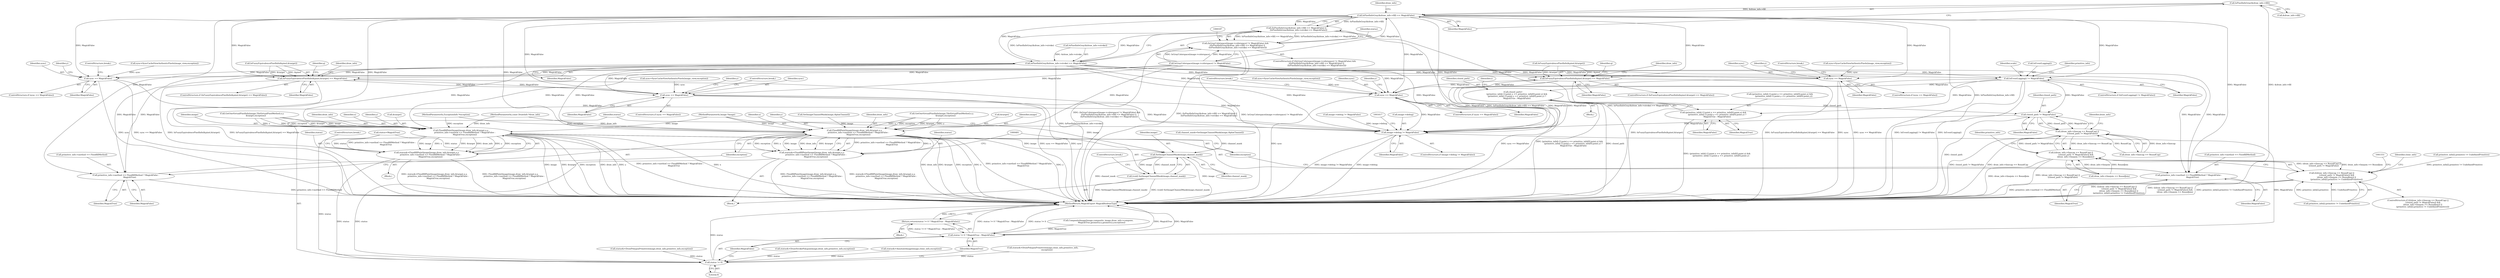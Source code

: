 digraph "0_ImageMagick_726812fa2fa7ce16bcf58f6e115f65427a1c0950_2@pointer" {
"1000173" [label="(Call,IsPixelInfoGray(&draw_info->fill))"];
"1000172" [label="(Call,IsPixelInfoGray(&draw_info->fill) == MagickFalse)"];
"1000171" [label="(Call,(IsPixelInfoGray(&draw_info->fill) == MagickFalse) ||\n       (IsPixelInfoGray(&draw_info->stroke) == MagickFalse))"];
"1000164" [label="(Call,(IsGrayColorspace(image->colorspace) != MagickFalse) &&\n      ((IsPixelInfoGray(&draw_info->fill) == MagickFalse) ||\n       (IsPixelInfoGray(&draw_info->stroke) == MagickFalse)))"];
"1000179" [label="(Call,IsPixelInfoGray(&draw_info->stroke) == MagickFalse)"];
"1000360" [label="(Call,IsFuzzyEquivalencePixelInfo(&pixel,&target) == MagickFalse)"];
"1000397" [label="(Call,sync == MagickFalse)"];
"1001611" [label="(Call,image->debug != MagickFalse)"];
"1001623" [label="(Call,status != 0 ? MagickTrue : MagickFalse)"];
"1001622" [label="(Return,return(status != 0 ? MagickTrue : MagickFalse);)"];
"1000464" [label="(Call,FloodfillPaintImage(image,draw_info,&target,x,y,\n            primitive_info->method == FloodfillMethod ? MagickFalse :\n            MagickTrue,exception))"];
"1000462" [label="(Call,status&=FloodfillPaintImage(image,draw_info,&target,x,y,\n            primitive_info->method == FloodfillMethod ? MagickFalse :\n            MagickTrue,exception))"];
"1001624" [label="(Call,status != 0)"];
"1000482" [label="(Call,SetImageChannelMask(image,channel_mask))"];
"1000480" [label="(Call,(void) SetImageChannelMask(image,channel_mask))"];
"1000471" [label="(Call,primitive_info->method == FloodfillMethod ? MagickFalse :\n            MagickTrue)"];
"1000561" [label="(Call,sync == MagickFalse)"];
"1000684" [label="(Call,IsFuzzyEquivalencePixelInfo(&pixel,&target) == MagickFalse)"];
"1000719" [label="(Call,sync == MagickFalse)"];
"1000780" [label="(Call,FloodfillPaintImage(image,draw_info,&target,x,y,\n            primitive_info->method == FloodfillMethod ? MagickFalse :\n            MagickTrue,exception))"];
"1000778" [label="(Call,status&=FloodfillPaintImage(image,draw_info,&target,x,y,\n            primitive_info->method == FloodfillMethod ? MagickFalse :\n            MagickTrue,exception))"];
"1000787" [label="(Call,primitive_info->method == FloodfillMethod ? MagickFalse :\n            MagickTrue)"];
"1000874" [label="(Call,sync == MagickFalse)"];
"1001339" [label="(Call,IsEventLogging() != MagickFalse)"];
"1001476" [label="(Call,closed_path=\n            (primitive_info[i-1].point.x == primitive_info[0].point.x) &&\n            (primitive_info[i-1].point.y == primitive_info[0].point.y) ?\n            MagickTrue : MagickFalse)"];
"1001534" [label="(Call,closed_path != MagickFalse)"];
"1001528" [label="(Call,(draw_info->linecap == RoundCap) ||\n                (closed_path != MagickFalse))"];
"1001527" [label="(Call,((draw_info->linecap == RoundCap) ||\n                (closed_path != MagickFalse)) &&\n               (draw_info->linejoin == RoundJoin))"];
"1001526" [label="(Call,(((draw_info->linecap == RoundCap) ||\n                (closed_path != MagickFalse)) &&\n               (draw_info->linejoin == RoundJoin)) ||\n               (primitive_info[i].primitive != UndefinedPrimitive))"];
"1001478" [label="(Call,(primitive_info[i-1].point.x == primitive_info[0].point.x) &&\n            (primitive_info[i-1].point.y == primitive_info[0].point.y) ?\n            MagickTrue : MagickFalse)"];
"1000483" [label="(Identifier,image)"];
"1000875" [label="(Identifier,sync)"];
"1000685" [label="(Call,IsFuzzyEquivalencePixelInfo(&pixel,&target))"];
"1000693" [label="(Identifier,q)"];
"1000397" [label="(Call,sync == MagickFalse)"];
"1000172" [label="(Call,IsPixelInfoGray(&draw_info->fill) == MagickFalse)"];
"1000484" [label="(Identifier,channel_mask)"];
"1000478" [label="(Identifier,MagickTrue)"];
"1001598" [label="(Call,status&=DrawPolygonPrimitive(image,draw_info,primitive_info,exception))"];
"1000781" [label="(Identifier,image)"];
"1000192" [label="(Call,status=MagickTrue)"];
"1001629" [label="(MethodReturn,MagickExport MagickBooleanType)"];
"1001615" [label="(Identifier,MagickFalse)"];
"1000171" [label="(Call,(IsPixelInfoGray(&draw_info->fill) == MagickFalse) ||\n       (IsPixelInfoGray(&draw_info->stroke) == MagickFalse))"];
"1000193" [label="(Identifier,status)"];
"1000174" [label="(Call,&draw_info->fill)"];
"1000470" [label="(Identifier,y)"];
"1000477" [label="(Identifier,MagickFalse)"];
"1000795" [label="(Identifier,exception)"];
"1001539" [label="(Identifier,draw_info)"];
"1000164" [label="(Call,(IsGrayColorspace(image->colorspace) != MagickFalse) &&\n      ((IsPixelInfoGray(&draw_info->fill) == MagickFalse) ||\n       (IsPixelInfoGray(&draw_info->stroke) == MagickFalse)))"];
"1000163" [label="(ControlStructure,if ((IsGrayColorspace(image->colorspace) != MagickFalse) &&\n      ((IsPixelInfoGray(&draw_info->fill) == MagickFalse) ||\n       (IsPixelInfoGray(&draw_info->stroke) == MagickFalse))))"];
"1001525" [label="(ControlStructure,if ((((draw_info->linecap == RoundCap) ||\n                (closed_path != MagickFalse)) &&\n               (draw_info->linejoin == RoundJoin)) ||\n               (primitive_info[i].primitive != UndefinedPrimitive)))"];
"1001611" [label="(Call,image->debug != MagickFalse)"];
"1000726" [label="(Block,)"];
"1000817" [label="(Identifier,y)"];
"1001345" [label="(Identifier,scale)"];
"1001526" [label="(Call,(((draw_info->linecap == RoundCap) ||\n                (closed_path != MagickFalse)) &&\n               (draw_info->linejoin == RoundJoin)) ||\n               (primitive_info[i].primitive != UndefinedPrimitive))"];
"1000319" [label="(Identifier,y)"];
"1000105" [label="(MethodParameterIn,const DrawInfo *draw_info)"];
"1000463" [label="(Identifier,status)"];
"1000561" [label="(Call,sync == MagickFalse)"];
"1000730" [label="(Call,GetOneVirtualPixelInfo(image,TileVirtualPixelMethod,x,y,\n            &target,exception))"];
"1001627" [label="(Identifier,MagickTrue)"];
"1000877" [label="(ControlStructure,break;)"];
"1001624" [label="(Call,status != 0)"];
"1000472" [label="(Call,primitive_info->method == FloodfillMethod)"];
"1000684" [label="(Call,IsFuzzyEquivalencePixelInfo(&pixel,&target) == MagickFalse)"];
"1001612" [label="(Call,image->debug)"];
"1000787" [label="(Call,primitive_info->method == FloodfillMethod ? MagickFalse :\n            MagickTrue)"];
"1000560" [label="(ControlStructure,if (sync == MagickFalse))"];
"1000690" [label="(Identifier,MagickFalse)"];
"1000876" [label="(Identifier,MagickFalse)"];
"1000462" [label="(Call,status&=FloodfillPaintImage(image,draw_info,&target,x,y,\n            primitive_info->method == FloodfillMethod ? MagickFalse :\n            MagickTrue,exception))"];
"1000480" [label="(Call,(void) SetImageChannelMask(image,channel_mask))"];
"1000562" [label="(Identifier,sync)"];
"1001535" [label="(Identifier,closed_path)"];
"1001478" [label="(Call,(primitive_info[i-1].point.x == primitive_info[0].point.x) &&\n            (primitive_info[i-1].point.y == primitive_info[0].point.y) ?\n            MagickTrue : MagickFalse)"];
"1000465" [label="(Identifier,image)"];
"1000698" [label="(Identifier,draw_info)"];
"1001479" [label="(Call,(primitive_info[i-1].point.x == primitive_info[0].point.x) &&\n            (primitive_info[i-1].point.y == primitive_info[0].point.y))"];
"1000185" [label="(Identifier,MagickFalse)"];
"1000502" [label="(Identifier,y)"];
"1000722" [label="(ControlStructure,break;)"];
"1000713" [label="(Call,sync=SyncCacheViewAuthenticPixels(image_view,exception))"];
"1000683" [label="(ControlStructure,if (IsFuzzyEquivalencePixelInfo(&pixel,&target) == MagickFalse))"];
"1000108" [label="(Block,)"];
"1001559" [label="(Identifier,clone_info)"];
"1000400" [label="(ControlStructure,break;)"];
"1000482" [label="(Call,SetImageChannelMask(image,channel_mask))"];
"1001625" [label="(Identifier,status)"];
"1000564" [label="(ControlStructure,break;)"];
"1001626" [label="(Literal,0)"];
"1000360" [label="(Call,IsFuzzyEquivalencePixelInfo(&pixel,&target) == MagickFalse)"];
"1000464" [label="(Call,FloodfillPaintImage(image,draw_info,&target,x,y,\n            primitive_info->method == FloodfillMethod ? MagickFalse :\n            MagickTrue,exception))"];
"1000469" [label="(Identifier,x)"];
"1000479" [label="(Identifier,exception)"];
"1000459" [label="(Call,SetImageChannelMask(image,AlphaChannel))"];
"1000466" [label="(Identifier,draw_info)"];
"1001467" [label="(Call,primitive_info[i].primitive != UndefinedPrimitive)"];
"1001622" [label="(Return,return(status != 0 ? MagickTrue : MagickFalse);)"];
"1000399" [label="(Identifier,MagickFalse)"];
"1001339" [label="(Call,IsEventLogging() != MagickFalse)"];
"1000788" [label="(Call,primitive_info->method == FloodfillMethod)"];
"1000868" [label="(Call,sync=SyncCacheViewAuthenticPixels(image_view,exception))"];
"1000719" [label="(Call,sync == MagickFalse)"];
"1001340" [label="(Call,IsEventLogging())"];
"1000782" [label="(Identifier,draw_info)"];
"1000183" [label="(Identifier,draw_info)"];
"1000485" [label="(ControlStructure,break;)"];
"1001590" [label="(Call,status&=DrawStrokePolygon(image,draw_info,primitive_info,exception))"];
"1000409" [label="(Call,GetOneVirtualPixelInfo(image,TileVirtualPixelMethod,x,y,\n            &target,exception))"];
"1000785" [label="(Identifier,x)"];
"1001545" [label="(Identifier,primitive_info)"];
"1001542" [label="(Call,primitive_info[i].primitive != UndefinedPrimitive)"];
"1001338" [label="(ControlStructure,if (IsEventLogging() != MagickFalse))"];
"1000359" [label="(ControlStructure,if (IsFuzzyEquivalencePixelInfo(&pixel,&target) == MagickFalse))"];
"1000178" [label="(Identifier,MagickFalse)"];
"1000107" [label="(MethodParameterIn,ExceptionInfo *exception)"];
"1000721" [label="(Identifier,MagickFalse)"];
"1000786" [label="(Identifier,y)"];
"1000796" [label="(ControlStructure,break;)"];
"1001537" [label="(Call,draw_info->linejoin == RoundJoin)"];
"1001515" [label="(Identifier,MagickFalse)"];
"1001174" [label="(Call,CompositeImage(image,composite_image,draw_info->compose,\n          MagickTrue,geometry.x,geometry.y,exception))"];
"1000104" [label="(MethodParameterIn,Image *image)"];
"1001514" [label="(Identifier,MagickTrue)"];
"1000457" [label="(Call,channel_mask=SetImageChannelMask(image,AlphaChannel))"];
"1000467" [label="(Call,&target)"];
"1001322" [label="(Call,status&=AnnotateImage(image,clone_info,exception))"];
"1001628" [label="(Identifier,MagickFalse)"];
"1000793" [label="(Identifier,MagickFalse)"];
"1000718" [label="(ControlStructure,if (sync == MagickFalse))"];
"1000563" [label="(Identifier,MagickFalse)"];
"1000720" [label="(Identifier,sync)"];
"1000404" [label="(Block,)"];
"1000783" [label="(Call,&target)"];
"1000778" [label="(Call,status&=FloodfillPaintImage(image,draw_info,&target,x,y,\n            primitive_info->method == FloodfillMethod ? MagickFalse :\n            MagickTrue,exception))"];
"1000369" [label="(Identifier,q)"];
"1000179" [label="(Call,IsPixelInfoGray(&draw_info->stroke) == MagickFalse)"];
"1000366" [label="(Identifier,MagickFalse)"];
"1001407" [label="(Call,status&=DrawPolygonPrimitive(image,clone_info,primitive_info,\n             exception))"];
"1001477" [label="(Identifier,closed_path)"];
"1001528" [label="(Call,(draw_info->linecap == RoundCap) ||\n                (closed_path != MagickFalse))"];
"1000555" [label="(Call,sync=SyncCacheViewAuthenticPixels(image_view,exception))"];
"1000794" [label="(Identifier,MagickTrue)"];
"1001461" [label="(Block,)"];
"1001610" [label="(ControlStructure,if (image->debug != MagickFalse))"];
"1000779" [label="(Identifier,status)"];
"1000471" [label="(Call,primitive_info->method == FloodfillMethod ? MagickFalse :\n            MagickTrue)"];
"1000873" [label="(ControlStructure,if (sync == MagickFalse))"];
"1001476" [label="(Call,closed_path=\n            (primitive_info[i-1].point.x == primitive_info[0].point.x) &&\n            (primitive_info[i-1].point.y == primitive_info[0].point.y) ?\n            MagickTrue : MagickFalse)"];
"1000780" [label="(Call,FloodfillPaintImage(image,draw_info,&target,x,y,\n            primitive_info->method == FloodfillMethod ? MagickFalse :\n            MagickTrue,exception))"];
"1000874" [label="(Call,sync == MagickFalse)"];
"1001341" [label="(Identifier,MagickFalse)"];
"1001527" [label="(Call,((draw_info->linecap == RoundCap) ||\n                (closed_path != MagickFalse)) &&\n               (draw_info->linejoin == RoundJoin))"];
"1001517" [label="(Identifier,i)"];
"1000173" [label="(Call,IsPixelInfoGray(&draw_info->fill))"];
"1000643" [label="(Identifier,y)"];
"1000165" [label="(Call,IsGrayColorspace(image->colorspace) != MagickFalse)"];
"1000398" [label="(Identifier,sync)"];
"1001536" [label="(Identifier,MagickFalse)"];
"1000391" [label="(Call,sync=SyncCacheViewAuthenticPixels(image_view,exception))"];
"1001623" [label="(Call,status != 0 ? MagickTrue : MagickFalse)"];
"1001343" [label="(Identifier,primitive_info)"];
"1001534" [label="(Call,closed_path != MagickFalse)"];
"1001529" [label="(Call,draw_info->linecap == RoundCap)"];
"1000374" [label="(Identifier,draw_info)"];
"1000180" [label="(Call,IsPixelInfoGray(&draw_info->stroke))"];
"1000361" [label="(Call,IsFuzzyEquivalencePixelInfo(&pixel,&target))"];
"1000115" [label="(Call,image->debug != MagickFalse)"];
"1000396" [label="(ControlStructure,if (sync == MagickFalse))"];
"1000173" -> "1000172"  [label="AST: "];
"1000173" -> "1000174"  [label="CFG: "];
"1000174" -> "1000173"  [label="AST: "];
"1000178" -> "1000173"  [label="CFG: "];
"1000173" -> "1001629"  [label="DDG: &draw_info->fill"];
"1000173" -> "1000172"  [label="DDG: &draw_info->fill"];
"1000172" -> "1000171"  [label="AST: "];
"1000172" -> "1000178"  [label="CFG: "];
"1000178" -> "1000172"  [label="AST: "];
"1000183" -> "1000172"  [label="CFG: "];
"1000171" -> "1000172"  [label="CFG: "];
"1000172" -> "1001629"  [label="DDG: IsPixelInfoGray(&draw_info->fill)"];
"1000172" -> "1000171"  [label="DDG: IsPixelInfoGray(&draw_info->fill)"];
"1000172" -> "1000171"  [label="DDG: MagickFalse"];
"1000165" -> "1000172"  [label="DDG: MagickFalse"];
"1000172" -> "1000179"  [label="DDG: MagickFalse"];
"1000172" -> "1000360"  [label="DDG: MagickFalse"];
"1000172" -> "1000397"  [label="DDG: MagickFalse"];
"1000172" -> "1000464"  [label="DDG: MagickFalse"];
"1000172" -> "1000471"  [label="DDG: MagickFalse"];
"1000172" -> "1000561"  [label="DDG: MagickFalse"];
"1000172" -> "1000684"  [label="DDG: MagickFalse"];
"1000172" -> "1000719"  [label="DDG: MagickFalse"];
"1000172" -> "1000780"  [label="DDG: MagickFalse"];
"1000172" -> "1000787"  [label="DDG: MagickFalse"];
"1000172" -> "1000874"  [label="DDG: MagickFalse"];
"1000172" -> "1001339"  [label="DDG: MagickFalse"];
"1000172" -> "1001611"  [label="DDG: MagickFalse"];
"1000171" -> "1000164"  [label="AST: "];
"1000171" -> "1000179"  [label="CFG: "];
"1000179" -> "1000171"  [label="AST: "];
"1000164" -> "1000171"  [label="CFG: "];
"1000171" -> "1001629"  [label="DDG: IsPixelInfoGray(&draw_info->fill) == MagickFalse"];
"1000171" -> "1001629"  [label="DDG: IsPixelInfoGray(&draw_info->stroke) == MagickFalse"];
"1000171" -> "1000164"  [label="DDG: IsPixelInfoGray(&draw_info->fill) == MagickFalse"];
"1000171" -> "1000164"  [label="DDG: IsPixelInfoGray(&draw_info->stroke) == MagickFalse"];
"1000179" -> "1000171"  [label="DDG: IsPixelInfoGray(&draw_info->stroke)"];
"1000179" -> "1000171"  [label="DDG: MagickFalse"];
"1000164" -> "1000163"  [label="AST: "];
"1000164" -> "1000165"  [label="CFG: "];
"1000165" -> "1000164"  [label="AST: "];
"1000187" -> "1000164"  [label="CFG: "];
"1000193" -> "1000164"  [label="CFG: "];
"1000164" -> "1001629"  [label="DDG: (IsGrayColorspace(image->colorspace) != MagickFalse) &&\n      ((IsPixelInfoGray(&draw_info->fill) == MagickFalse) ||\n       (IsPixelInfoGray(&draw_info->stroke) == MagickFalse))"];
"1000164" -> "1001629"  [label="DDG: (IsPixelInfoGray(&draw_info->fill) == MagickFalse) ||\n       (IsPixelInfoGray(&draw_info->stroke) == MagickFalse)"];
"1000164" -> "1001629"  [label="DDG: IsGrayColorspace(image->colorspace) != MagickFalse"];
"1000165" -> "1000164"  [label="DDG: IsGrayColorspace(image->colorspace)"];
"1000165" -> "1000164"  [label="DDG: MagickFalse"];
"1000179" -> "1000185"  [label="CFG: "];
"1000180" -> "1000179"  [label="AST: "];
"1000185" -> "1000179"  [label="AST: "];
"1000179" -> "1001629"  [label="DDG: IsPixelInfoGray(&draw_info->stroke)"];
"1000180" -> "1000179"  [label="DDG: &draw_info->stroke"];
"1000179" -> "1000360"  [label="DDG: MagickFalse"];
"1000179" -> "1000397"  [label="DDG: MagickFalse"];
"1000179" -> "1000464"  [label="DDG: MagickFalse"];
"1000179" -> "1000471"  [label="DDG: MagickFalse"];
"1000179" -> "1000561"  [label="DDG: MagickFalse"];
"1000179" -> "1000684"  [label="DDG: MagickFalse"];
"1000179" -> "1000719"  [label="DDG: MagickFalse"];
"1000179" -> "1000780"  [label="DDG: MagickFalse"];
"1000179" -> "1000787"  [label="DDG: MagickFalse"];
"1000179" -> "1000874"  [label="DDG: MagickFalse"];
"1000179" -> "1001339"  [label="DDG: MagickFalse"];
"1000179" -> "1001611"  [label="DDG: MagickFalse"];
"1000360" -> "1000359"  [label="AST: "];
"1000360" -> "1000366"  [label="CFG: "];
"1000361" -> "1000360"  [label="AST: "];
"1000366" -> "1000360"  [label="AST: "];
"1000369" -> "1000360"  [label="CFG: "];
"1000374" -> "1000360"  [label="CFG: "];
"1000360" -> "1001629"  [label="DDG: IsFuzzyEquivalencePixelInfo(&pixel,&target)"];
"1000360" -> "1001629"  [label="DDG: IsFuzzyEquivalencePixelInfo(&pixel,&target) == MagickFalse"];
"1000361" -> "1000360"  [label="DDG: &pixel"];
"1000361" -> "1000360"  [label="DDG: &target"];
"1000165" -> "1000360"  [label="DDG: MagickFalse"];
"1000397" -> "1000360"  [label="DDG: MagickFalse"];
"1000360" -> "1000397"  [label="DDG: MagickFalse"];
"1000360" -> "1001611"  [label="DDG: MagickFalse"];
"1000397" -> "1000396"  [label="AST: "];
"1000397" -> "1000399"  [label="CFG: "];
"1000398" -> "1000397"  [label="AST: "];
"1000399" -> "1000397"  [label="AST: "];
"1000400" -> "1000397"  [label="CFG: "];
"1000319" -> "1000397"  [label="CFG: "];
"1000397" -> "1001629"  [label="DDG: sync == MagickFalse"];
"1000397" -> "1001629"  [label="DDG: sync"];
"1000391" -> "1000397"  [label="DDG: sync"];
"1000165" -> "1000397"  [label="DDG: MagickFalse"];
"1000397" -> "1001611"  [label="DDG: MagickFalse"];
"1001611" -> "1001610"  [label="AST: "];
"1001611" -> "1001615"  [label="CFG: "];
"1001612" -> "1001611"  [label="AST: "];
"1001615" -> "1001611"  [label="AST: "];
"1001617" -> "1001611"  [label="CFG: "];
"1001625" -> "1001611"  [label="CFG: "];
"1001611" -> "1001629"  [label="DDG: image->debug"];
"1001611" -> "1001629"  [label="DDG: image->debug != MagickFalse"];
"1000115" -> "1001611"  [label="DDG: image->debug"];
"1000561" -> "1001611"  [label="DDG: MagickFalse"];
"1001339" -> "1001611"  [label="DDG: MagickFalse"];
"1001534" -> "1001611"  [label="DDG: MagickFalse"];
"1000719" -> "1001611"  [label="DDG: MagickFalse"];
"1000874" -> "1001611"  [label="DDG: MagickFalse"];
"1000165" -> "1001611"  [label="DDG: MagickFalse"];
"1000684" -> "1001611"  [label="DDG: MagickFalse"];
"1001611" -> "1001623"  [label="DDG: MagickFalse"];
"1001623" -> "1001622"  [label="AST: "];
"1001623" -> "1001627"  [label="CFG: "];
"1001623" -> "1001628"  [label="CFG: "];
"1001624" -> "1001623"  [label="AST: "];
"1001627" -> "1001623"  [label="AST: "];
"1001628" -> "1001623"  [label="AST: "];
"1001622" -> "1001623"  [label="CFG: "];
"1001623" -> "1001629"  [label="DDG: status != 0 ? MagickTrue : MagickFalse"];
"1001623" -> "1001629"  [label="DDG: status != 0"];
"1001623" -> "1001629"  [label="DDG: MagickTrue"];
"1001623" -> "1001629"  [label="DDG: MagickFalse"];
"1001623" -> "1001622"  [label="DDG: status != 0 ? MagickTrue : MagickFalse"];
"1001174" -> "1001623"  [label="DDG: MagickTrue"];
"1001622" -> "1000108"  [label="AST: "];
"1001629" -> "1001622"  [label="CFG: "];
"1001622" -> "1001629"  [label="DDG: <RET>"];
"1000464" -> "1000462"  [label="AST: "];
"1000464" -> "1000479"  [label="CFG: "];
"1000465" -> "1000464"  [label="AST: "];
"1000466" -> "1000464"  [label="AST: "];
"1000467" -> "1000464"  [label="AST: "];
"1000469" -> "1000464"  [label="AST: "];
"1000470" -> "1000464"  [label="AST: "];
"1000471" -> "1000464"  [label="AST: "];
"1000479" -> "1000464"  [label="AST: "];
"1000462" -> "1000464"  [label="CFG: "];
"1000464" -> "1001629"  [label="DDG: &target"];
"1000464" -> "1001629"  [label="DDG: exception"];
"1000464" -> "1001629"  [label="DDG: x"];
"1000464" -> "1001629"  [label="DDG: primitive_info->method == FloodfillMethod ? MagickFalse :\n            MagickTrue"];
"1000464" -> "1001629"  [label="DDG: y"];
"1000464" -> "1001629"  [label="DDG: draw_info"];
"1000464" -> "1000462"  [label="DDG: primitive_info->method == FloodfillMethod ? MagickFalse :\n            MagickTrue"];
"1000464" -> "1000462"  [label="DDG: x"];
"1000464" -> "1000462"  [label="DDG: exception"];
"1000464" -> "1000462"  [label="DDG: y"];
"1000464" -> "1000462"  [label="DDG: image"];
"1000464" -> "1000462"  [label="DDG: draw_info"];
"1000464" -> "1000462"  [label="DDG: &target"];
"1000459" -> "1000464"  [label="DDG: image"];
"1000104" -> "1000464"  [label="DDG: image"];
"1000105" -> "1000464"  [label="DDG: draw_info"];
"1000409" -> "1000464"  [label="DDG: &target"];
"1000409" -> "1000464"  [label="DDG: x"];
"1000409" -> "1000464"  [label="DDG: y"];
"1000409" -> "1000464"  [label="DDG: exception"];
"1000165" -> "1000464"  [label="DDG: MagickFalse"];
"1000107" -> "1000464"  [label="DDG: exception"];
"1000464" -> "1000482"  [label="DDG: image"];
"1000462" -> "1000404"  [label="AST: "];
"1000463" -> "1000462"  [label="AST: "];
"1000481" -> "1000462"  [label="CFG: "];
"1000462" -> "1001629"  [label="DDG: FloodfillPaintImage(image,draw_info,&target,x,y,\n            primitive_info->method == FloodfillMethod ? MagickFalse :\n            MagickTrue,exception)"];
"1000462" -> "1001629"  [label="DDG: status&=FloodfillPaintImage(image,draw_info,&target,x,y,\n            primitive_info->method == FloodfillMethod ? MagickFalse :\n            MagickTrue,exception)"];
"1000192" -> "1000462"  [label="DDG: status"];
"1000462" -> "1001624"  [label="DDG: status"];
"1001624" -> "1001626"  [label="CFG: "];
"1001625" -> "1001624"  [label="AST: "];
"1001626" -> "1001624"  [label="AST: "];
"1001627" -> "1001624"  [label="CFG: "];
"1001628" -> "1001624"  [label="CFG: "];
"1001624" -> "1001629"  [label="DDG: status"];
"1001598" -> "1001624"  [label="DDG: status"];
"1001407" -> "1001624"  [label="DDG: status"];
"1000192" -> "1001624"  [label="DDG: status"];
"1001322" -> "1001624"  [label="DDG: status"];
"1000778" -> "1001624"  [label="DDG: status"];
"1001590" -> "1001624"  [label="DDG: status"];
"1000482" -> "1000480"  [label="AST: "];
"1000482" -> "1000484"  [label="CFG: "];
"1000483" -> "1000482"  [label="AST: "];
"1000484" -> "1000482"  [label="AST: "];
"1000480" -> "1000482"  [label="CFG: "];
"1000482" -> "1001629"  [label="DDG: image"];
"1000482" -> "1001629"  [label="DDG: channel_mask"];
"1000482" -> "1000480"  [label="DDG: image"];
"1000482" -> "1000480"  [label="DDG: channel_mask"];
"1000104" -> "1000482"  [label="DDG: image"];
"1000457" -> "1000482"  [label="DDG: channel_mask"];
"1000480" -> "1000404"  [label="AST: "];
"1000481" -> "1000480"  [label="AST: "];
"1000485" -> "1000480"  [label="CFG: "];
"1000480" -> "1001629"  [label="DDG: (void) SetImageChannelMask(image,channel_mask)"];
"1000480" -> "1001629"  [label="DDG: SetImageChannelMask(image,channel_mask)"];
"1000471" -> "1000477"  [label="CFG: "];
"1000471" -> "1000478"  [label="CFG: "];
"1000472" -> "1000471"  [label="AST: "];
"1000477" -> "1000471"  [label="AST: "];
"1000478" -> "1000471"  [label="AST: "];
"1000479" -> "1000471"  [label="CFG: "];
"1000471" -> "1001629"  [label="DDG: primitive_info->method == FloodfillMethod"];
"1000165" -> "1000471"  [label="DDG: MagickFalse"];
"1000561" -> "1000560"  [label="AST: "];
"1000561" -> "1000563"  [label="CFG: "];
"1000562" -> "1000561"  [label="AST: "];
"1000563" -> "1000561"  [label="AST: "];
"1000564" -> "1000561"  [label="CFG: "];
"1000502" -> "1000561"  [label="CFG: "];
"1000561" -> "1001629"  [label="DDG: sync"];
"1000561" -> "1001629"  [label="DDG: sync == MagickFalse"];
"1000555" -> "1000561"  [label="DDG: sync"];
"1000165" -> "1000561"  [label="DDG: MagickFalse"];
"1000684" -> "1000683"  [label="AST: "];
"1000684" -> "1000690"  [label="CFG: "];
"1000685" -> "1000684"  [label="AST: "];
"1000690" -> "1000684"  [label="AST: "];
"1000693" -> "1000684"  [label="CFG: "];
"1000698" -> "1000684"  [label="CFG: "];
"1000684" -> "1001629"  [label="DDG: IsFuzzyEquivalencePixelInfo(&pixel,&target) == MagickFalse"];
"1000684" -> "1001629"  [label="DDG: IsFuzzyEquivalencePixelInfo(&pixel,&target)"];
"1000685" -> "1000684"  [label="DDG: &pixel"];
"1000685" -> "1000684"  [label="DDG: &target"];
"1000719" -> "1000684"  [label="DDG: MagickFalse"];
"1000165" -> "1000684"  [label="DDG: MagickFalse"];
"1000684" -> "1000719"  [label="DDG: MagickFalse"];
"1000719" -> "1000718"  [label="AST: "];
"1000719" -> "1000721"  [label="CFG: "];
"1000720" -> "1000719"  [label="AST: "];
"1000721" -> "1000719"  [label="AST: "];
"1000722" -> "1000719"  [label="CFG: "];
"1000643" -> "1000719"  [label="CFG: "];
"1000719" -> "1001629"  [label="DDG: sync"];
"1000719" -> "1001629"  [label="DDG: sync == MagickFalse"];
"1000713" -> "1000719"  [label="DDG: sync"];
"1000165" -> "1000719"  [label="DDG: MagickFalse"];
"1000780" -> "1000778"  [label="AST: "];
"1000780" -> "1000795"  [label="CFG: "];
"1000781" -> "1000780"  [label="AST: "];
"1000782" -> "1000780"  [label="AST: "];
"1000783" -> "1000780"  [label="AST: "];
"1000785" -> "1000780"  [label="AST: "];
"1000786" -> "1000780"  [label="AST: "];
"1000787" -> "1000780"  [label="AST: "];
"1000795" -> "1000780"  [label="AST: "];
"1000778" -> "1000780"  [label="CFG: "];
"1000780" -> "1001629"  [label="DDG: x"];
"1000780" -> "1001629"  [label="DDG: image"];
"1000780" -> "1001629"  [label="DDG: &target"];
"1000780" -> "1001629"  [label="DDG: exception"];
"1000780" -> "1001629"  [label="DDG: draw_info"];
"1000780" -> "1001629"  [label="DDG: y"];
"1000780" -> "1001629"  [label="DDG: primitive_info->method == FloodfillMethod ? MagickFalse :\n            MagickTrue"];
"1000780" -> "1000778"  [label="DDG: primitive_info->method == FloodfillMethod ? MagickFalse :\n            MagickTrue"];
"1000780" -> "1000778"  [label="DDG: image"];
"1000780" -> "1000778"  [label="DDG: x"];
"1000780" -> "1000778"  [label="DDG: &target"];
"1000780" -> "1000778"  [label="DDG: draw_info"];
"1000780" -> "1000778"  [label="DDG: y"];
"1000780" -> "1000778"  [label="DDG: exception"];
"1000730" -> "1000780"  [label="DDG: image"];
"1000730" -> "1000780"  [label="DDG: &target"];
"1000730" -> "1000780"  [label="DDG: x"];
"1000730" -> "1000780"  [label="DDG: y"];
"1000730" -> "1000780"  [label="DDG: exception"];
"1000104" -> "1000780"  [label="DDG: image"];
"1000105" -> "1000780"  [label="DDG: draw_info"];
"1000165" -> "1000780"  [label="DDG: MagickFalse"];
"1000107" -> "1000780"  [label="DDG: exception"];
"1000778" -> "1000726"  [label="AST: "];
"1000779" -> "1000778"  [label="AST: "];
"1000796" -> "1000778"  [label="CFG: "];
"1000778" -> "1001629"  [label="DDG: FloodfillPaintImage(image,draw_info,&target,x,y,\n            primitive_info->method == FloodfillMethod ? MagickFalse :\n            MagickTrue,exception)"];
"1000778" -> "1001629"  [label="DDG: status&=FloodfillPaintImage(image,draw_info,&target,x,y,\n            primitive_info->method == FloodfillMethod ? MagickFalse :\n            MagickTrue,exception)"];
"1000192" -> "1000778"  [label="DDG: status"];
"1000787" -> "1000793"  [label="CFG: "];
"1000787" -> "1000794"  [label="CFG: "];
"1000788" -> "1000787"  [label="AST: "];
"1000793" -> "1000787"  [label="AST: "];
"1000794" -> "1000787"  [label="AST: "];
"1000795" -> "1000787"  [label="CFG: "];
"1000787" -> "1001629"  [label="DDG: primitive_info->method == FloodfillMethod"];
"1000165" -> "1000787"  [label="DDG: MagickFalse"];
"1000874" -> "1000873"  [label="AST: "];
"1000874" -> "1000876"  [label="CFG: "];
"1000875" -> "1000874"  [label="AST: "];
"1000876" -> "1000874"  [label="AST: "];
"1000877" -> "1000874"  [label="CFG: "];
"1000817" -> "1000874"  [label="CFG: "];
"1000874" -> "1001629"  [label="DDG: sync == MagickFalse"];
"1000874" -> "1001629"  [label="DDG: sync"];
"1000868" -> "1000874"  [label="DDG: sync"];
"1000165" -> "1000874"  [label="DDG: MagickFalse"];
"1001339" -> "1001338"  [label="AST: "];
"1001339" -> "1001341"  [label="CFG: "];
"1001340" -> "1001339"  [label="AST: "];
"1001341" -> "1001339"  [label="AST: "];
"1001343" -> "1001339"  [label="CFG: "];
"1001345" -> "1001339"  [label="CFG: "];
"1001339" -> "1001629"  [label="DDG: IsEventLogging() != MagickFalse"];
"1001339" -> "1001629"  [label="DDG: IsEventLogging()"];
"1000165" -> "1001339"  [label="DDG: MagickFalse"];
"1001339" -> "1001476"  [label="DDG: MagickFalse"];
"1001339" -> "1001478"  [label="DDG: MagickFalse"];
"1001339" -> "1001534"  [label="DDG: MagickFalse"];
"1001476" -> "1001461"  [label="AST: "];
"1001476" -> "1001478"  [label="CFG: "];
"1001477" -> "1001476"  [label="AST: "];
"1001478" -> "1001476"  [label="AST: "];
"1001517" -> "1001476"  [label="CFG: "];
"1001476" -> "1001629"  [label="DDG: closed_path"];
"1001476" -> "1001629"  [label="DDG: (primitive_info[i-1].point.x == primitive_info[0].point.x) &&\n            (primitive_info[i-1].point.y == primitive_info[0].point.y) ?\n            MagickTrue : MagickFalse"];
"1001476" -> "1001534"  [label="DDG: closed_path"];
"1001534" -> "1001528"  [label="AST: "];
"1001534" -> "1001536"  [label="CFG: "];
"1001535" -> "1001534"  [label="AST: "];
"1001536" -> "1001534"  [label="AST: "];
"1001528" -> "1001534"  [label="CFG: "];
"1001534" -> "1001629"  [label="DDG: closed_path"];
"1001534" -> "1001528"  [label="DDG: closed_path"];
"1001534" -> "1001528"  [label="DDG: MagickFalse"];
"1001528" -> "1001527"  [label="AST: "];
"1001528" -> "1001529"  [label="CFG: "];
"1001529" -> "1001528"  [label="AST: "];
"1001539" -> "1001528"  [label="CFG: "];
"1001527" -> "1001528"  [label="CFG: "];
"1001528" -> "1001629"  [label="DDG: draw_info->linecap == RoundCap"];
"1001528" -> "1001629"  [label="DDG: closed_path != MagickFalse"];
"1001528" -> "1001527"  [label="DDG: draw_info->linecap == RoundCap"];
"1001528" -> "1001527"  [label="DDG: closed_path != MagickFalse"];
"1001529" -> "1001528"  [label="DDG: draw_info->linecap"];
"1001529" -> "1001528"  [label="DDG: RoundCap"];
"1001527" -> "1001526"  [label="AST: "];
"1001527" -> "1001537"  [label="CFG: "];
"1001537" -> "1001527"  [label="AST: "];
"1001545" -> "1001527"  [label="CFG: "];
"1001526" -> "1001527"  [label="CFG: "];
"1001527" -> "1001629"  [label="DDG: (draw_info->linecap == RoundCap) ||\n                (closed_path != MagickFalse)"];
"1001527" -> "1001629"  [label="DDG: draw_info->linejoin == RoundJoin"];
"1001527" -> "1001526"  [label="DDG: (draw_info->linecap == RoundCap) ||\n                (closed_path != MagickFalse)"];
"1001527" -> "1001526"  [label="DDG: draw_info->linejoin == RoundJoin"];
"1001537" -> "1001527"  [label="DDG: draw_info->linejoin"];
"1001537" -> "1001527"  [label="DDG: RoundJoin"];
"1001526" -> "1001525"  [label="AST: "];
"1001526" -> "1001542"  [label="CFG: "];
"1001542" -> "1001526"  [label="AST: "];
"1001551" -> "1001526"  [label="CFG: "];
"1001559" -> "1001526"  [label="CFG: "];
"1001526" -> "1001629"  [label="DDG: primitive_info[i].primitive != UndefinedPrimitive"];
"1001526" -> "1001629"  [label="DDG: (((draw_info->linecap == RoundCap) ||\n                (closed_path != MagickFalse)) &&\n               (draw_info->linejoin == RoundJoin)) ||\n               (primitive_info[i].primitive != UndefinedPrimitive)"];
"1001526" -> "1001629"  [label="DDG: ((draw_info->linecap == RoundCap) ||\n                (closed_path != MagickFalse)) &&\n               (draw_info->linejoin == RoundJoin)"];
"1001467" -> "1001526"  [label="DDG: primitive_info[i].primitive != UndefinedPrimitive"];
"1001542" -> "1001526"  [label="DDG: primitive_info[i].primitive"];
"1001542" -> "1001526"  [label="DDG: UndefinedPrimitive"];
"1001478" -> "1001514"  [label="CFG: "];
"1001478" -> "1001515"  [label="CFG: "];
"1001479" -> "1001478"  [label="AST: "];
"1001514" -> "1001478"  [label="AST: "];
"1001515" -> "1001478"  [label="AST: "];
"1001478" -> "1001629"  [label="DDG: (primitive_info[i-1].point.x == primitive_info[0].point.x) &&\n            (primitive_info[i-1].point.y == primitive_info[0].point.y)"];
}
